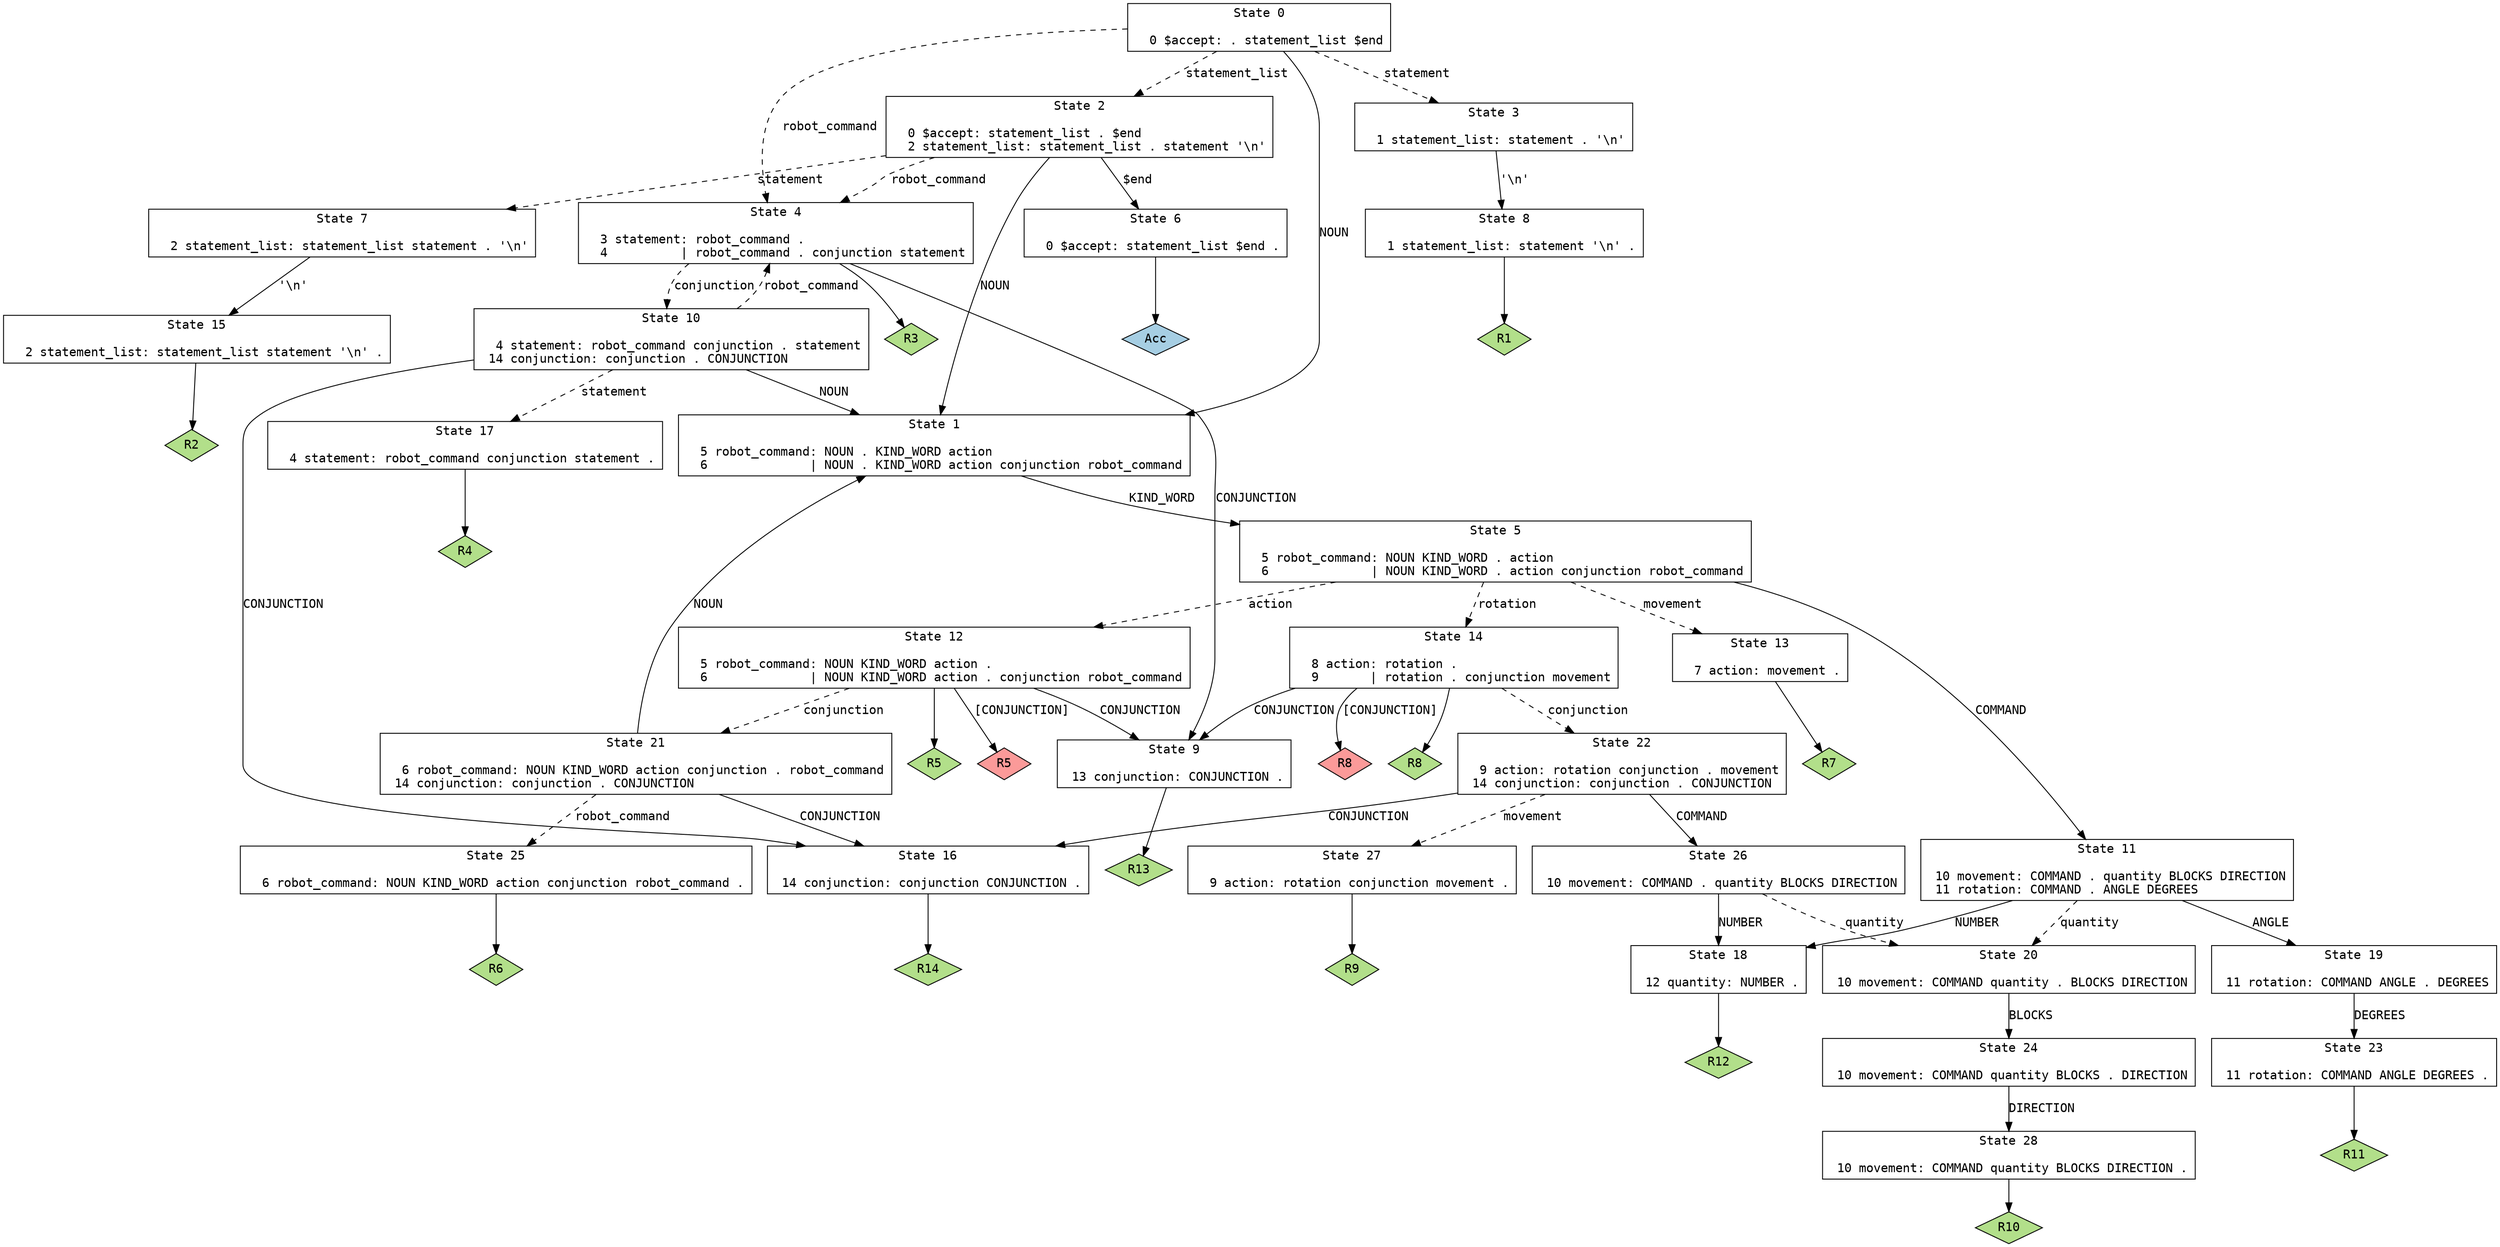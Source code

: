 // Generated by bison.
// Report bugs to <http://sourceforge.net/p/winflexbison/tickets>.
// Home page: <http://sourceforge.net/projects/winflexbison/>.

digraph "grammar.y"
{
  node [fontname = courier, shape = box, colorscheme = paired6]
  edge [fontname = courier]

  0 [label="State 0\n\l  0 $accept: . statement_list $end\l"]
  0 -> 1 [style=solid label="NOUN"]
  0 -> 2 [style=dashed label="statement_list"]
  0 -> 3 [style=dashed label="statement"]
  0 -> 4 [style=dashed label="robot_command"]
  1 [label="State 1\n\l  5 robot_command: NOUN . KIND_WORD action\l  6              | NOUN . KIND_WORD action conjunction robot_command\l"]
  1 -> 5 [style=solid label="KIND_WORD"]
  2 [label="State 2\n\l  0 $accept: statement_list . $end\l  2 statement_list: statement_list . statement '\\n'\l"]
  2 -> 6 [style=solid label="$end"]
  2 -> 1 [style=solid label="NOUN"]
  2 -> 7 [style=dashed label="statement"]
  2 -> 4 [style=dashed label="robot_command"]
  3 [label="State 3\n\l  1 statement_list: statement . '\\n'\l"]
  3 -> 8 [style=solid label="'\\n'"]
  4 [label="State 4\n\l  3 statement: robot_command .\l  4          | robot_command . conjunction statement\l"]
  4 -> 9 [style=solid label="CONJUNCTION"]
  4 -> 10 [style=dashed label="conjunction"]
  4 -> "4R3" [style=solid]
 "4R3" [label="R3", fillcolor=3, shape=diamond, style=filled]
  5 [label="State 5\n\l  5 robot_command: NOUN KIND_WORD . action\l  6              | NOUN KIND_WORD . action conjunction robot_command\l"]
  5 -> 11 [style=solid label="COMMAND"]
  5 -> 12 [style=dashed label="action"]
  5 -> 13 [style=dashed label="movement"]
  5 -> 14 [style=dashed label="rotation"]
  6 [label="State 6\n\l  0 $accept: statement_list $end .\l"]
  6 -> "6R0" [style=solid]
 "6R0" [label="Acc", fillcolor=1, shape=diamond, style=filled]
  7 [label="State 7\n\l  2 statement_list: statement_list statement . '\\n'\l"]
  7 -> 15 [style=solid label="'\\n'"]
  8 [label="State 8\n\l  1 statement_list: statement '\\n' .\l"]
  8 -> "8R1" [style=solid]
 "8R1" [label="R1", fillcolor=3, shape=diamond, style=filled]
  9 [label="State 9\n\l 13 conjunction: CONJUNCTION .\l"]
  9 -> "9R13" [style=solid]
 "9R13" [label="R13", fillcolor=3, shape=diamond, style=filled]
  10 [label="State 10\n\l  4 statement: robot_command conjunction . statement\l 14 conjunction: conjunction . CONJUNCTION\l"]
  10 -> 1 [style=solid label="NOUN"]
  10 -> 16 [style=solid label="CONJUNCTION"]
  10 -> 17 [style=dashed label="statement"]
  10 -> 4 [style=dashed label="robot_command"]
  11 [label="State 11\n\l 10 movement: COMMAND . quantity BLOCKS DIRECTION\l 11 rotation: COMMAND . ANGLE DEGREES\l"]
  11 -> 18 [style=solid label="NUMBER"]
  11 -> 19 [style=solid label="ANGLE"]
  11 -> 20 [style=dashed label="quantity"]
  12 [label="State 12\n\l  5 robot_command: NOUN KIND_WORD action .\l  6              | NOUN KIND_WORD action . conjunction robot_command\l"]
  12 -> 9 [style=solid label="CONJUNCTION"]
  12 -> 21 [style=dashed label="conjunction"]
  12 -> "12R5d" [label="[CONJUNCTION]", style=solid]
 "12R5d" [label="R5", fillcolor=5, shape=diamond, style=filled]
  12 -> "12R5" [style=solid]
 "12R5" [label="R5", fillcolor=3, shape=diamond, style=filled]
  13 [label="State 13\n\l  7 action: movement .\l"]
  13 -> "13R7" [style=solid]
 "13R7" [label="R7", fillcolor=3, shape=diamond, style=filled]
  14 [label="State 14\n\l  8 action: rotation .\l  9       | rotation . conjunction movement\l"]
  14 -> 9 [style=solid label="CONJUNCTION"]
  14 -> 22 [style=dashed label="conjunction"]
  14 -> "14R8d" [label="[CONJUNCTION]", style=solid]
 "14R8d" [label="R8", fillcolor=5, shape=diamond, style=filled]
  14 -> "14R8" [style=solid]
 "14R8" [label="R8", fillcolor=3, shape=diamond, style=filled]
  15 [label="State 15\n\l  2 statement_list: statement_list statement '\\n' .\l"]
  15 -> "15R2" [style=solid]
 "15R2" [label="R2", fillcolor=3, shape=diamond, style=filled]
  16 [label="State 16\n\l 14 conjunction: conjunction CONJUNCTION .\l"]
  16 -> "16R14" [style=solid]
 "16R14" [label="R14", fillcolor=3, shape=diamond, style=filled]
  17 [label="State 17\n\l  4 statement: robot_command conjunction statement .\l"]
  17 -> "17R4" [style=solid]
 "17R4" [label="R4", fillcolor=3, shape=diamond, style=filled]
  18 [label="State 18\n\l 12 quantity: NUMBER .\l"]
  18 -> "18R12" [style=solid]
 "18R12" [label="R12", fillcolor=3, shape=diamond, style=filled]
  19 [label="State 19\n\l 11 rotation: COMMAND ANGLE . DEGREES\l"]
  19 -> 23 [style=solid label="DEGREES"]
  20 [label="State 20\n\l 10 movement: COMMAND quantity . BLOCKS DIRECTION\l"]
  20 -> 24 [style=solid label="BLOCKS"]
  21 [label="State 21\n\l  6 robot_command: NOUN KIND_WORD action conjunction . robot_command\l 14 conjunction: conjunction . CONJUNCTION\l"]
  21 -> 1 [style=solid label="NOUN"]
  21 -> 16 [style=solid label="CONJUNCTION"]
  21 -> 25 [style=dashed label="robot_command"]
  22 [label="State 22\n\l  9 action: rotation conjunction . movement\l 14 conjunction: conjunction . CONJUNCTION\l"]
  22 -> 26 [style=solid label="COMMAND"]
  22 -> 16 [style=solid label="CONJUNCTION"]
  22 -> 27 [style=dashed label="movement"]
  23 [label="State 23\n\l 11 rotation: COMMAND ANGLE DEGREES .\l"]
  23 -> "23R11" [style=solid]
 "23R11" [label="R11", fillcolor=3, shape=diamond, style=filled]
  24 [label="State 24\n\l 10 movement: COMMAND quantity BLOCKS . DIRECTION\l"]
  24 -> 28 [style=solid label="DIRECTION"]
  25 [label="State 25\n\l  6 robot_command: NOUN KIND_WORD action conjunction robot_command .\l"]
  25 -> "25R6" [style=solid]
 "25R6" [label="R6", fillcolor=3, shape=diamond, style=filled]
  26 [label="State 26\n\l 10 movement: COMMAND . quantity BLOCKS DIRECTION\l"]
  26 -> 18 [style=solid label="NUMBER"]
  26 -> 20 [style=dashed label="quantity"]
  27 [label="State 27\n\l  9 action: rotation conjunction movement .\l"]
  27 -> "27R9" [style=solid]
 "27R9" [label="R9", fillcolor=3, shape=diamond, style=filled]
  28 [label="State 28\n\l 10 movement: COMMAND quantity BLOCKS DIRECTION .\l"]
  28 -> "28R10" [style=solid]
 "28R10" [label="R10", fillcolor=3, shape=diamond, style=filled]
}
